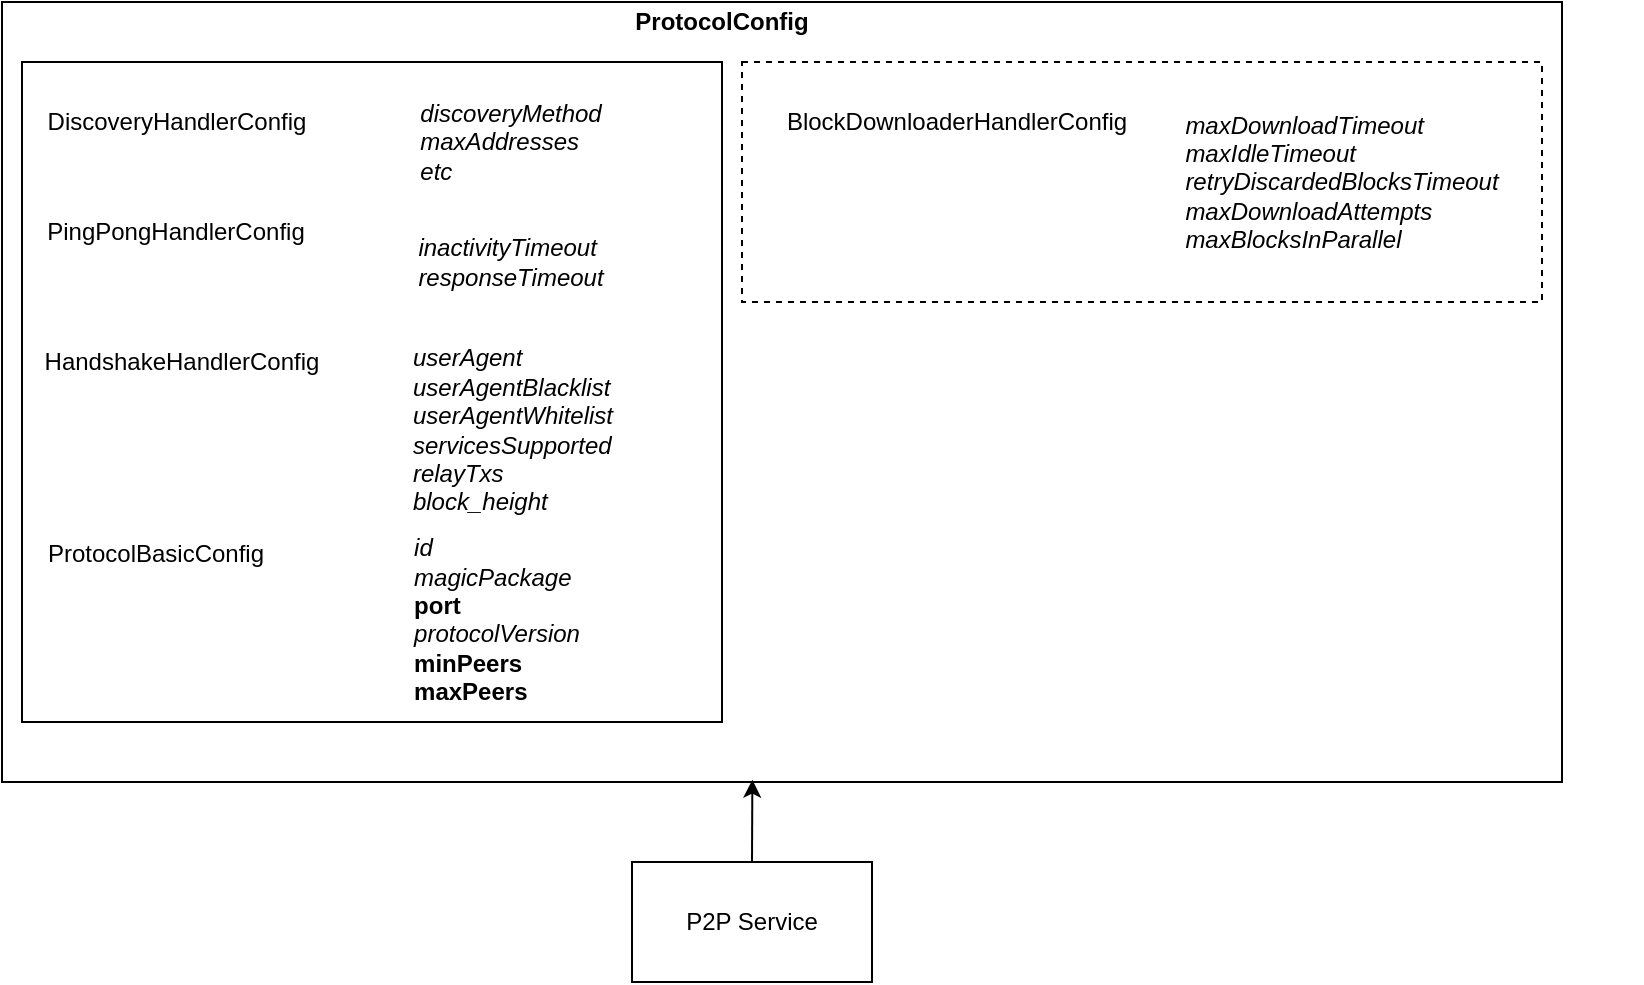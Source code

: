 <mxfile version="13.4.5" type="device"><diagram id="OavQmG_1alwkDaD0A_8X" name="Page-1"><mxGraphModel dx="932" dy="605" grid="1" gridSize="10" guides="1" tooltips="1" connect="1" arrows="1" fold="1" page="1" pageScale="1" pageWidth="827" pageHeight="1169" math="0" shadow="0"><root><mxCell id="0"/><mxCell id="1" parent="0"/><mxCell id="PSN9F5FkeY3SUPL3c5DW-4" value="" style="rounded=0;whiteSpace=wrap;html=1;" vertex="1" parent="1"><mxGeometry x="40" y="200" width="780" height="390" as="geometry"/></mxCell><mxCell id="M_xaffAz4minNbCb0elW-1" value="" style="rounded=0;whiteSpace=wrap;html=1;" parent="1" vertex="1"><mxGeometry x="50" y="230" width="350" height="330" as="geometry"/></mxCell><mxCell id="M_xaffAz4minNbCb0elW-2" value="&lt;b&gt;ProtocolConfig&lt;/b&gt;" style="text;html=1;strokeColor=none;fillColor=none;align=center;verticalAlign=middle;whiteSpace=wrap;rounded=0;" parent="1" vertex="1"><mxGeometry x="380" y="200" width="40" height="20" as="geometry"/></mxCell><mxCell id="M_xaffAz4minNbCb0elW-25" value="" style="group" parent="1" vertex="1" connectable="0"><mxGeometry x="60" y="220" width="450" height="80" as="geometry"/></mxCell><mxCell id="M_xaffAz4minNbCb0elW-16" value="DiscoveryHandlerConfig" style="text;html=1;strokeColor=none;fillColor=none;align=center;verticalAlign=middle;whiteSpace=wrap;rounded=0;" parent="M_xaffAz4minNbCb0elW-25" vertex="1"><mxGeometry x="-10" y="30" width="155" height="20" as="geometry"/></mxCell><mxCell id="M_xaffAz4minNbCb0elW-17" value="&lt;div style=&quot;text-align: left&quot;&gt;&lt;i&gt;discoveryMethod&lt;/i&gt;&lt;/div&gt;&lt;div style=&quot;text-align: left&quot;&gt;&lt;i&gt;maxAddresses&lt;/i&gt;&lt;/div&gt;&lt;div style=&quot;text-align: left&quot;&gt;&lt;i&gt;etc&lt;/i&gt;&lt;/div&gt;" style="text;html=1;strokeColor=none;fillColor=none;align=center;verticalAlign=middle;whiteSpace=wrap;rounded=0;" parent="M_xaffAz4minNbCb0elW-25" vertex="1"><mxGeometry x="170" y="20" width="128.57" height="60" as="geometry"/></mxCell><mxCell id="M_xaffAz4minNbCb0elW-26" value="" style="group" parent="1" vertex="1" connectable="0"><mxGeometry x="60" y="300" width="800" height="80" as="geometry"/></mxCell><mxCell id="M_xaffAz4minNbCb0elW-13" value="PingPongHandlerConfig" style="text;html=1;strokeColor=none;fillColor=none;align=center;verticalAlign=middle;whiteSpace=wrap;rounded=0;" parent="M_xaffAz4minNbCb0elW-26" vertex="1"><mxGeometry x="-13" y="7.5" width="159.86" height="15" as="geometry"/></mxCell><mxCell id="M_xaffAz4minNbCb0elW-14" value="&lt;div style=&quot;text-align: left&quot;&gt;&lt;i&gt;inactivityTimeout&lt;/i&gt;&lt;/div&gt;&lt;div style=&quot;text-align: left&quot;&gt;&lt;i&gt;responseTimeout&lt;/i&gt;&lt;/div&gt;" style="text;html=1;strokeColor=none;fillColor=none;align=center;verticalAlign=middle;whiteSpace=wrap;rounded=0;" parent="M_xaffAz4minNbCb0elW-26" vertex="1"><mxGeometry x="170" y="7.5" width="128.57" height="45" as="geometry"/></mxCell><mxCell id="M_xaffAz4minNbCb0elW-23" value="" style="group" parent="M_xaffAz4minNbCb0elW-26" vertex="1" connectable="0"><mxGeometry x="360" y="-50" width="440" height="130" as="geometry"/></mxCell><mxCell id="M_xaffAz4minNbCb0elW-32" value="" style="rounded=0;whiteSpace=wrap;html=1;dashed=1;" parent="M_xaffAz4minNbCb0elW-23" vertex="1"><mxGeometry x="-10" y="-20" width="400" height="120" as="geometry"/></mxCell><mxCell id="M_xaffAz4minNbCb0elW-21" value="BlockDownloaderHandlerConfig" style="text;html=1;strokeColor=none;fillColor=none;align=center;verticalAlign=middle;whiteSpace=wrap;rounded=0;" parent="M_xaffAz4minNbCb0elW-23" vertex="1"><mxGeometry x="15" width="165" height="20" as="geometry"/></mxCell><mxCell id="M_xaffAz4minNbCb0elW-22" value="&lt;div style=&quot;text-align: left&quot;&gt;&lt;i&gt;maxDownloadTimeout&lt;/i&gt;&lt;/div&gt;&lt;div style=&quot;text-align: left&quot;&gt;&lt;i&gt;maxIdleTimeout&lt;/i&gt;&lt;/div&gt;&lt;div style=&quot;text-align: left&quot;&gt;&lt;i&gt;retryDiscardedBlocksTimeout&lt;/i&gt;&lt;/div&gt;&lt;div style=&quot;text-align: left&quot;&gt;&lt;i&gt;maxDownloadAttempts&lt;/i&gt;&lt;/div&gt;&lt;div style=&quot;text-align: left&quot;&gt;&lt;i&gt;maxBlocksInParallel&lt;/i&gt;&lt;/div&gt;" style="text;html=1;strokeColor=none;fillColor=none;align=center;verticalAlign=middle;whiteSpace=wrap;rounded=0;" parent="M_xaffAz4minNbCb0elW-23" vertex="1"><mxGeometry x="200" width="180" height="80" as="geometry"/></mxCell><mxCell id="M_xaffAz4minNbCb0elW-27" value="" style="group" parent="1" vertex="1" connectable="0"><mxGeometry x="60" y="340.22" width="450" height="119.78" as="geometry"/></mxCell><mxCell id="M_xaffAz4minNbCb0elW-10" value="HandshakeHandlerConfig" style="text;html=1;strokeColor=none;fillColor=none;align=center;verticalAlign=middle;whiteSpace=wrap;rounded=0;" parent="M_xaffAz4minNbCb0elW-27" vertex="1"><mxGeometry x="-4.83" y="31.11" width="150" height="17.78" as="geometry"/></mxCell><mxCell id="M_xaffAz4minNbCb0elW-29" value="" style="group" parent="1" vertex="1" connectable="0"><mxGeometry x="50" y="460" width="400" height="100" as="geometry"/></mxCell><mxCell id="M_xaffAz4minNbCb0elW-4" value="ProtocolBasicConfig" style="text;html=1;strokeColor=none;fillColor=none;align=center;verticalAlign=middle;whiteSpace=wrap;rounded=0;" parent="M_xaffAz4minNbCb0elW-29" vertex="1"><mxGeometry x="12.17" y="8" width="110.345" height="16" as="geometry"/></mxCell><mxCell id="M_xaffAz4minNbCb0elW-5" value="&lt;div style=&quot;text-align: left&quot;&gt;&lt;span&gt;&lt;i&gt;id&lt;/i&gt;&lt;/span&gt;&lt;/div&gt;&lt;div style=&quot;text-align: left&quot;&gt;&lt;span&gt;&lt;i&gt;magicPackage&lt;/i&gt;&lt;/span&gt;&lt;/div&gt;&lt;div style=&quot;text-align: left&quot;&gt;&lt;span&gt;&lt;b&gt;port&lt;/b&gt;&lt;/span&gt;&lt;/div&gt;&lt;div style=&quot;text-align: left&quot;&gt;&lt;span&gt;&lt;i&gt;protocolVersion&lt;/i&gt;&lt;/span&gt;&lt;/div&gt;&lt;div style=&quot;text-align: left&quot;&gt;&lt;span&gt;&lt;b&gt;minPeers&lt;/b&gt;&lt;/span&gt;&lt;/div&gt;&lt;div style=&quot;text-align: left&quot;&gt;&lt;span&gt;&lt;b&gt;maxPeers&lt;/b&gt;&lt;/span&gt;&lt;/div&gt;&lt;div style=&quot;text-align: left&quot;&gt;&lt;span&gt;&lt;i&gt;&lt;br&gt;&lt;/i&gt;&lt;/span&gt;&lt;/div&gt;" style="text;html=1;strokeColor=none;fillColor=none;align=center;verticalAlign=middle;whiteSpace=wrap;rounded=0;" parent="M_xaffAz4minNbCb0elW-29" vertex="1"><mxGeometry x="152.887" y="8" width="168.791" height="96" as="geometry"/></mxCell><mxCell id="PSN9F5FkeY3SUPL3c5DW-2" value="P2P Service" style="rounded=0;whiteSpace=wrap;html=1;" vertex="1" parent="1"><mxGeometry x="355" y="630" width="120" height="60" as="geometry"/></mxCell><mxCell id="M_xaffAz4minNbCb0elW-11" value="&lt;div style=&quot;text-align: left&quot;&gt;&lt;i&gt;userAgent&lt;/i&gt;&lt;/div&gt;&lt;div style=&quot;text-align: left&quot;&gt;&lt;i&gt;userAgentBlacklist&lt;/i&gt;&lt;/div&gt;&lt;div style=&quot;text-align: left&quot;&gt;&lt;i&gt;userAgentWhitelist&lt;/i&gt;&lt;/div&gt;&lt;div style=&quot;text-align: left&quot;&gt;&lt;i&gt;servicesSupported&lt;/i&gt;&lt;/div&gt;&lt;div style=&quot;text-align: left&quot;&gt;&lt;i&gt;relayTxs&lt;/i&gt;&lt;/div&gt;&lt;div style=&quot;text-align: left&quot;&gt;&lt;i&gt;block_height&lt;/i&gt;&lt;/div&gt;" style="text;html=1;strokeColor=none;fillColor=none;align=center;verticalAlign=middle;whiteSpace=wrap;rounded=0;" parent="1" vertex="1"><mxGeometry x="220" y="368.89" width="151.43" height="91.11" as="geometry"/></mxCell><mxCell id="PSN9F5FkeY3SUPL3c5DW-8" value="" style="endArrow=classic;html=1;exitX=0.5;exitY=0;exitDx=0;exitDy=0;entryX=0.481;entryY=0.997;entryDx=0;entryDy=0;entryPerimeter=0;" edge="1" parent="1" source="PSN9F5FkeY3SUPL3c5DW-2" target="PSN9F5FkeY3SUPL3c5DW-4"><mxGeometry width="50" height="50" relative="1" as="geometry"><mxPoint x="410" y="580" as="sourcePoint"/><mxPoint x="460" y="530" as="targetPoint"/></mxGeometry></mxCell></root></mxGraphModel></diagram></mxfile>